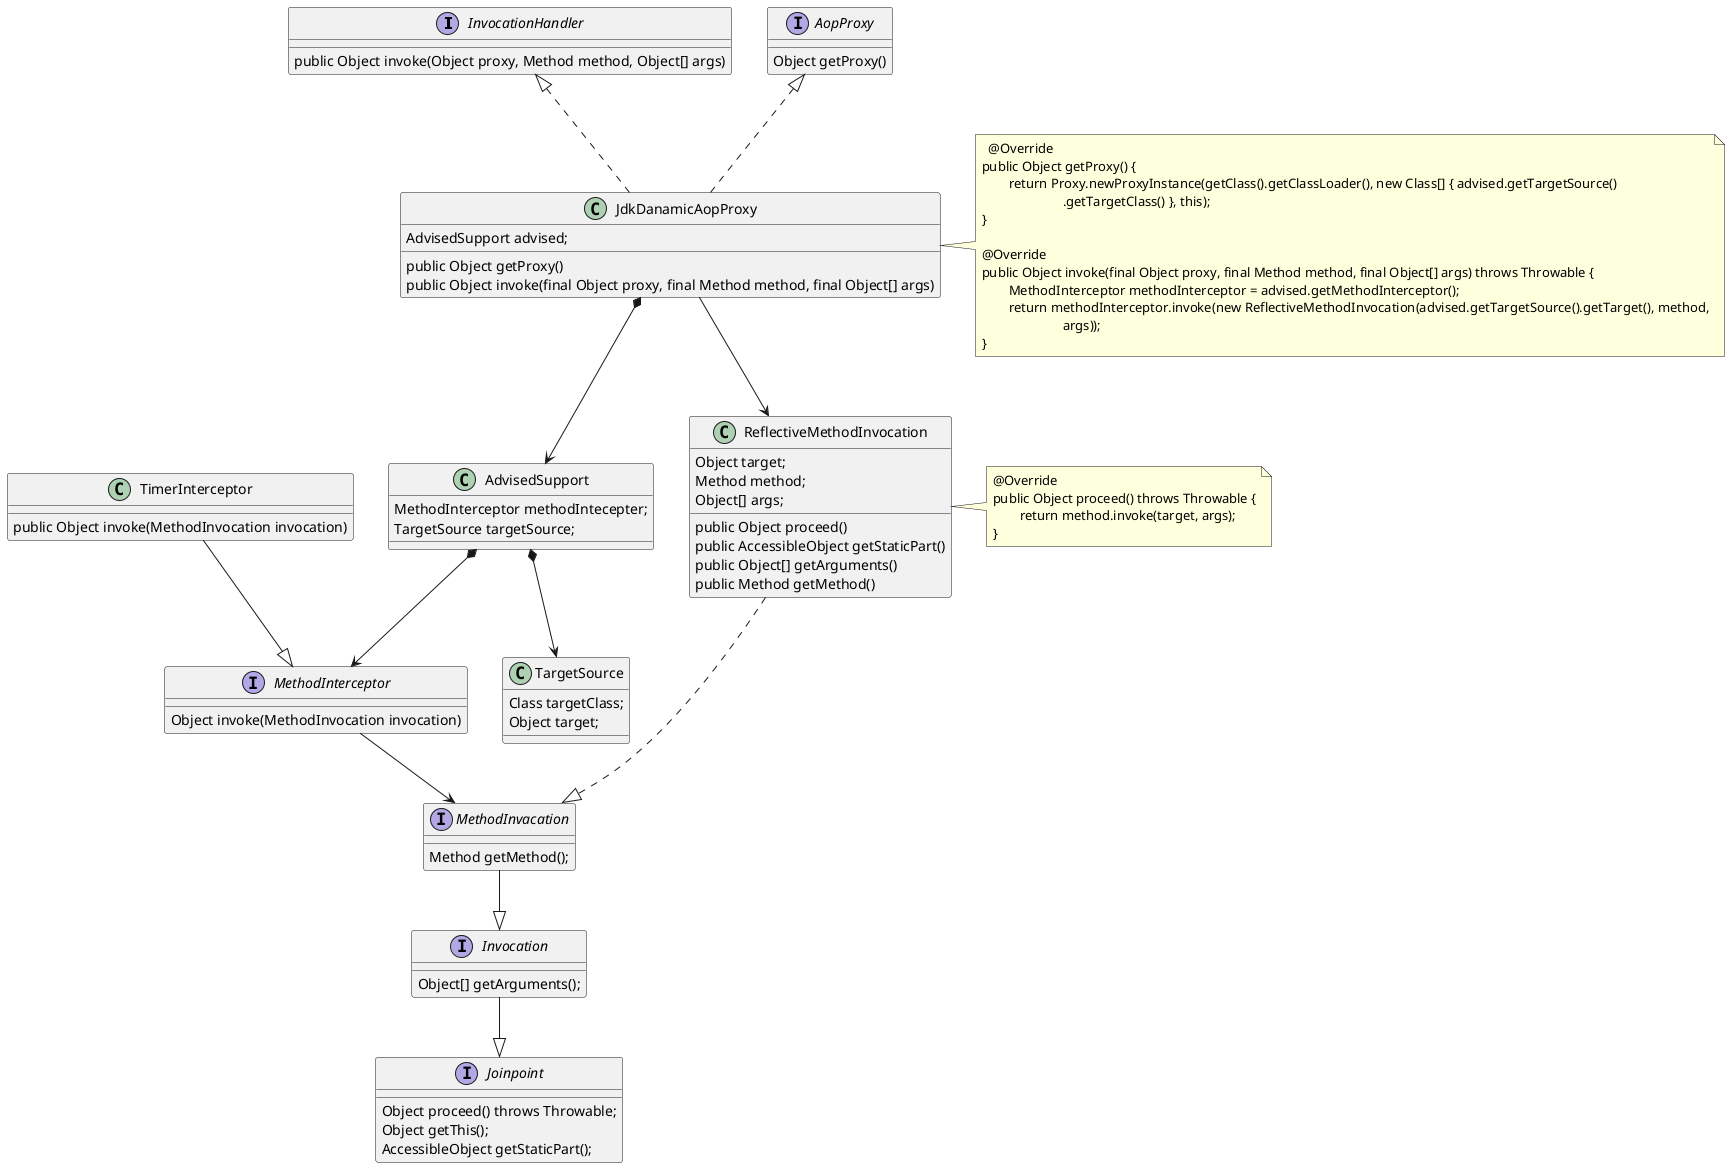 @startuml

interface InvocationHandler {
public Object invoke(Object proxy, Method method, Object[] args)
}

interface AopProxy {
Object getProxy()
}
'-----------------------------------------------------------------------
class JdkDanamicAopProxy{
AdvisedSupport advised;
public Object getProxy()
public Object invoke(final Object proxy, final Method method, final Object[] args)
}

note right
   @Override
	public Object getProxy() {
		return Proxy.newProxyInstance(getClass().getClassLoader(), new Class[] { advised.getTargetSource()
				.getTargetClass() }, this);
	}

	@Override
	public Object invoke(final Object proxy, final Method method, final Object[] args) throws Throwable {
		MethodInterceptor methodInterceptor = advised.getMethodInterceptor();
		return methodInterceptor.invoke(new ReflectiveMethodInvocation(advised.getTargetSource().getTarget(), method,
				args));
	}
end note

AopProxy <|.. JdkDanamicAopProxy
InvocationHandler <|.. JdkDanamicAopProxy
JdkDanamicAopProxy --> ReflectiveMethodInvocation
JdkDanamicAopProxy *-->AdvisedSupport


'-----------------------------------------------------------------------
class AdvisedSupport{
MethodInterceptor methodIntecepter;
TargetSource targetSource;
}
AdvisedSupport *-->MethodInterceptor


'-----------------------------------------------------------------------
class TargetSource {
Class targetClass;
Object target;
}
AdvisedSupport *-->TargetSource
'-----------------------------------------------------------------------
interface MethodInterceptor{
Object invoke(MethodInvocation invocation)
}
MethodInterceptor -->MethodInvacation

'-----------------------------------------------------------------------


class ReflectiveMethodInvocation {
Object target;
Method method;
Object[] args;
public Object proceed()
public AccessibleObject getStaticPart()
public Object[] getArguments()
public Method getMethod()
}
note right
	@Override
	public Object proceed() throws Throwable {
		return method.invoke(target, args);
	}
end note
ReflectiveMethodInvocation ..|>MethodInvacation

'-----------------------------------------------------------------------
interface Joinpoint{
 Object proceed() throws Throwable;
 Object getThis();
 AccessibleObject getStaticPart();
}

interface Invocation{
 Object[] getArguments();
}

interface MethodInvacation{
Method getMethod();
}

MethodInvacation --|>Invocation
Invocation --|>Joinpoint



'-----------------------------------------------------------------------
class TimerInterceptor{
public Object invoke(MethodInvocation invocation)
}
TimerInterceptor --|>MethodInterceptor

'-----------------------------------------------------------------------


'-----------------------------------------------------------------------



'-----------------------------------------------------------------------
/'
注释
'/
@enduml